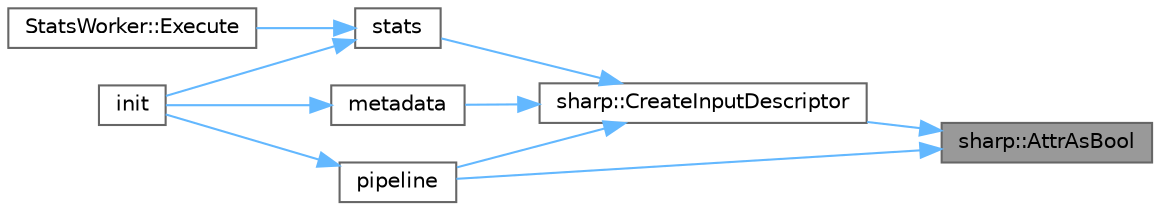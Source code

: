 digraph "sharp::AttrAsBool"
{
 // LATEX_PDF_SIZE
  bgcolor="transparent";
  edge [fontname=Helvetica,fontsize=10,labelfontname=Helvetica,labelfontsize=10];
  node [fontname=Helvetica,fontsize=10,shape=box,height=0.2,width=0.4];
  rankdir="RL";
  Node1 [id="Node000001",label="sharp::AttrAsBool",height=0.2,width=0.4,color="gray40", fillcolor="grey60", style="filled", fontcolor="black",tooltip=" "];
  Node1 -> Node2 [id="edge1_Node000001_Node000002",dir="back",color="steelblue1",style="solid",tooltip=" "];
  Node2 [id="Node000002",label="sharp::CreateInputDescriptor",height=0.2,width=0.4,color="grey40", fillcolor="white", style="filled",URL="$namespacesharp.html#a3f2ac7b69894ff11334c3fbf41aa0647",tooltip=" "];
  Node2 -> Node3 [id="edge2_Node000002_Node000003",dir="back",color="steelblue1",style="solid",tooltip=" "];
  Node3 [id="Node000003",label="metadata",height=0.2,width=0.4,color="grey40", fillcolor="white", style="filled",URL="$metadata_8cc.html#a41e79ba10edda86ca157a10e16c667f0",tooltip=" "];
  Node3 -> Node4 [id="edge3_Node000003_Node000004",dir="back",color="steelblue1",style="solid",tooltip=" "];
  Node4 [id="Node000004",label="init",height=0.2,width=0.4,color="grey40", fillcolor="white", style="filled",URL="$sharp_8cc.html#adb8d15b3cfb5d1285f3f5505d7659610",tooltip=" "];
  Node2 -> Node5 [id="edge4_Node000002_Node000005",dir="back",color="steelblue1",style="solid",tooltip=" "];
  Node5 [id="Node000005",label="pipeline",height=0.2,width=0.4,color="grey40", fillcolor="white", style="filled",URL="$pipeline_8cc.html#a219a66c8cf101fc8c26a5c86edd940f4",tooltip=" "];
  Node5 -> Node4 [id="edge5_Node000005_Node000004",dir="back",color="steelblue1",style="solid",tooltip=" "];
  Node2 -> Node6 [id="edge6_Node000002_Node000006",dir="back",color="steelblue1",style="solid",tooltip=" "];
  Node6 [id="Node000006",label="stats",height=0.2,width=0.4,color="grey40", fillcolor="white", style="filled",URL="$stats_8cc.html#ab981ca1894aa565c428ab273a3e95db2",tooltip=" "];
  Node6 -> Node7 [id="edge7_Node000006_Node000007",dir="back",color="steelblue1",style="solid",tooltip=" "];
  Node7 [id="Node000007",label="StatsWorker::Execute",height=0.2,width=0.4,color="grey40", fillcolor="white", style="filled",URL="$class_stats_worker.html#a769dc2ba398a78ac0692d0b815ecd253",tooltip=" "];
  Node6 -> Node4 [id="edge8_Node000006_Node000004",dir="back",color="steelblue1",style="solid",tooltip=" "];
  Node1 -> Node5 [id="edge9_Node000001_Node000005",dir="back",color="steelblue1",style="solid",tooltip=" "];
}
